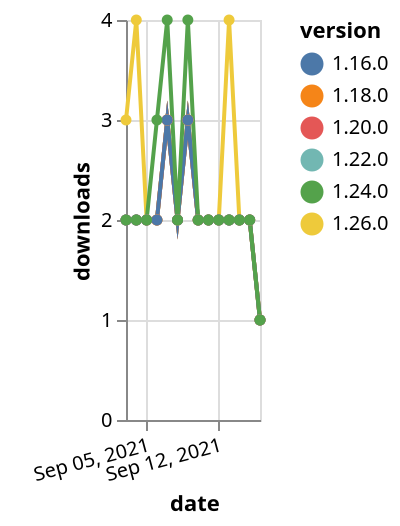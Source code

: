 {"$schema": "https://vega.github.io/schema/vega-lite/v5.json", "description": "A simple bar chart with embedded data.", "data": {"values": [{"date": "2021-09-03", "total": 1673, "delta": 2, "version": "1.18.0"}, {"date": "2021-09-04", "total": 1675, "delta": 2, "version": "1.18.0"}, {"date": "2021-09-05", "total": 1677, "delta": 2, "version": "1.18.0"}, {"date": "2021-09-06", "total": 1679, "delta": 2, "version": "1.18.0"}, {"date": "2021-09-07", "total": 1682, "delta": 3, "version": "1.18.0"}, {"date": "2021-09-08", "total": 1684, "delta": 2, "version": "1.18.0"}, {"date": "2021-09-09", "total": 1687, "delta": 3, "version": "1.18.0"}, {"date": "2021-09-10", "total": 1689, "delta": 2, "version": "1.18.0"}, {"date": "2021-09-11", "total": 1691, "delta": 2, "version": "1.18.0"}, {"date": "2021-09-12", "total": 1693, "delta": 2, "version": "1.18.0"}, {"date": "2021-09-13", "total": 1695, "delta": 2, "version": "1.18.0"}, {"date": "2021-09-14", "total": 1697, "delta": 2, "version": "1.18.0"}, {"date": "2021-09-15", "total": 1699, "delta": 2, "version": "1.18.0"}, {"date": "2021-09-16", "total": 1700, "delta": 1, "version": "1.18.0"}, {"date": "2021-09-03", "total": 1053, "delta": 2, "version": "1.22.0"}, {"date": "2021-09-04", "total": 1055, "delta": 2, "version": "1.22.0"}, {"date": "2021-09-05", "total": 1057, "delta": 2, "version": "1.22.0"}, {"date": "2021-09-06", "total": 1059, "delta": 2, "version": "1.22.0"}, {"date": "2021-09-07", "total": 1062, "delta": 3, "version": "1.22.0"}, {"date": "2021-09-08", "total": 1064, "delta": 2, "version": "1.22.0"}, {"date": "2021-09-09", "total": 1067, "delta": 3, "version": "1.22.0"}, {"date": "2021-09-10", "total": 1069, "delta": 2, "version": "1.22.0"}, {"date": "2021-09-11", "total": 1071, "delta": 2, "version": "1.22.0"}, {"date": "2021-09-12", "total": 1073, "delta": 2, "version": "1.22.0"}, {"date": "2021-09-13", "total": 1075, "delta": 2, "version": "1.22.0"}, {"date": "2021-09-14", "total": 1077, "delta": 2, "version": "1.22.0"}, {"date": "2021-09-15", "total": 1079, "delta": 2, "version": "1.22.0"}, {"date": "2021-09-16", "total": 1080, "delta": 1, "version": "1.22.0"}, {"date": "2021-09-03", "total": 235, "delta": 3, "version": "1.26.0"}, {"date": "2021-09-04", "total": 239, "delta": 4, "version": "1.26.0"}, {"date": "2021-09-05", "total": 241, "delta": 2, "version": "1.26.0"}, {"date": "2021-09-06", "total": 243, "delta": 2, "version": "1.26.0"}, {"date": "2021-09-07", "total": 246, "delta": 3, "version": "1.26.0"}, {"date": "2021-09-08", "total": 248, "delta": 2, "version": "1.26.0"}, {"date": "2021-09-09", "total": 251, "delta": 3, "version": "1.26.0"}, {"date": "2021-09-10", "total": 253, "delta": 2, "version": "1.26.0"}, {"date": "2021-09-11", "total": 255, "delta": 2, "version": "1.26.0"}, {"date": "2021-09-12", "total": 257, "delta": 2, "version": "1.26.0"}, {"date": "2021-09-13", "total": 261, "delta": 4, "version": "1.26.0"}, {"date": "2021-09-14", "total": 263, "delta": 2, "version": "1.26.0"}, {"date": "2021-09-15", "total": 265, "delta": 2, "version": "1.26.0"}, {"date": "2021-09-16", "total": 266, "delta": 1, "version": "1.26.0"}, {"date": "2021-09-03", "total": 1497, "delta": 2, "version": "1.20.0"}, {"date": "2021-09-04", "total": 1499, "delta": 2, "version": "1.20.0"}, {"date": "2021-09-05", "total": 1501, "delta": 2, "version": "1.20.0"}, {"date": "2021-09-06", "total": 1503, "delta": 2, "version": "1.20.0"}, {"date": "2021-09-07", "total": 1506, "delta": 3, "version": "1.20.0"}, {"date": "2021-09-08", "total": 1508, "delta": 2, "version": "1.20.0"}, {"date": "2021-09-09", "total": 1511, "delta": 3, "version": "1.20.0"}, {"date": "2021-09-10", "total": 1513, "delta": 2, "version": "1.20.0"}, {"date": "2021-09-11", "total": 1515, "delta": 2, "version": "1.20.0"}, {"date": "2021-09-12", "total": 1517, "delta": 2, "version": "1.20.0"}, {"date": "2021-09-13", "total": 1519, "delta": 2, "version": "1.20.0"}, {"date": "2021-09-14", "total": 1521, "delta": 2, "version": "1.20.0"}, {"date": "2021-09-15", "total": 1523, "delta": 2, "version": "1.20.0"}, {"date": "2021-09-16", "total": 1524, "delta": 1, "version": "1.20.0"}, {"date": "2021-09-03", "total": 2075, "delta": 2, "version": "1.16.0"}, {"date": "2021-09-04", "total": 2077, "delta": 2, "version": "1.16.0"}, {"date": "2021-09-05", "total": 2079, "delta": 2, "version": "1.16.0"}, {"date": "2021-09-06", "total": 2081, "delta": 2, "version": "1.16.0"}, {"date": "2021-09-07", "total": 2084, "delta": 3, "version": "1.16.0"}, {"date": "2021-09-08", "total": 2086, "delta": 2, "version": "1.16.0"}, {"date": "2021-09-09", "total": 2089, "delta": 3, "version": "1.16.0"}, {"date": "2021-09-10", "total": 2091, "delta": 2, "version": "1.16.0"}, {"date": "2021-09-11", "total": 2093, "delta": 2, "version": "1.16.0"}, {"date": "2021-09-12", "total": 2095, "delta": 2, "version": "1.16.0"}, {"date": "2021-09-13", "total": 2097, "delta": 2, "version": "1.16.0"}, {"date": "2021-09-14", "total": 2099, "delta": 2, "version": "1.16.0"}, {"date": "2021-09-15", "total": 2101, "delta": 2, "version": "1.16.0"}, {"date": "2021-09-16", "total": 2102, "delta": 1, "version": "1.16.0"}, {"date": "2021-09-03", "total": 753, "delta": 2, "version": "1.24.0"}, {"date": "2021-09-04", "total": 755, "delta": 2, "version": "1.24.0"}, {"date": "2021-09-05", "total": 757, "delta": 2, "version": "1.24.0"}, {"date": "2021-09-06", "total": 760, "delta": 3, "version": "1.24.0"}, {"date": "2021-09-07", "total": 764, "delta": 4, "version": "1.24.0"}, {"date": "2021-09-08", "total": 766, "delta": 2, "version": "1.24.0"}, {"date": "2021-09-09", "total": 770, "delta": 4, "version": "1.24.0"}, {"date": "2021-09-10", "total": 772, "delta": 2, "version": "1.24.0"}, {"date": "2021-09-11", "total": 774, "delta": 2, "version": "1.24.0"}, {"date": "2021-09-12", "total": 776, "delta": 2, "version": "1.24.0"}, {"date": "2021-09-13", "total": 778, "delta": 2, "version": "1.24.0"}, {"date": "2021-09-14", "total": 780, "delta": 2, "version": "1.24.0"}, {"date": "2021-09-15", "total": 782, "delta": 2, "version": "1.24.0"}, {"date": "2021-09-16", "total": 783, "delta": 1, "version": "1.24.0"}]}, "width": "container", "mark": {"type": "line", "point": {"filled": true}}, "encoding": {"x": {"field": "date", "type": "temporal", "timeUnit": "yearmonthdate", "title": "date", "axis": {"labelAngle": -15}}, "y": {"field": "delta", "type": "quantitative", "title": "downloads"}, "color": {"field": "version", "type": "nominal"}, "tooltip": {"field": "delta"}}}